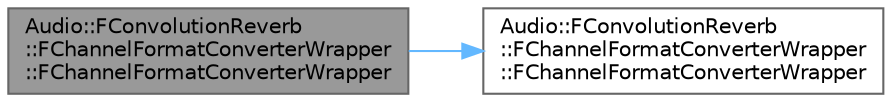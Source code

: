 digraph "Audio::FConvolutionReverb::FChannelFormatConverterWrapper::FChannelFormatConverterWrapper"
{
 // INTERACTIVE_SVG=YES
 // LATEX_PDF_SIZE
  bgcolor="transparent";
  edge [fontname=Helvetica,fontsize=10,labelfontname=Helvetica,labelfontsize=10];
  node [fontname=Helvetica,fontsize=10,shape=box,height=0.2,width=0.4];
  rankdir="LR";
  Node1 [id="Node000001",label="Audio::FConvolutionReverb\l::FChannelFormatConverterWrapper\l::FChannelFormatConverterWrapper",height=0.2,width=0.4,color="gray40", fillcolor="grey60", style="filled", fontcolor="black",tooltip=" "];
  Node1 -> Node2 [id="edge1_Node000001_Node000002",color="steelblue1",style="solid",tooltip=" "];
  Node2 [id="Node000002",label="Audio::FConvolutionReverb\l::FChannelFormatConverterWrapper\l::FChannelFormatConverterWrapper",height=0.2,width=0.4,color="grey40", fillcolor="white", style="filled",URL="$d9/d24/classAudio_1_1FConvolutionReverb_1_1FChannelFormatConverterWrapper.html#a8111f54459fed5c932b6518356f0f349",tooltip=" "];
}
